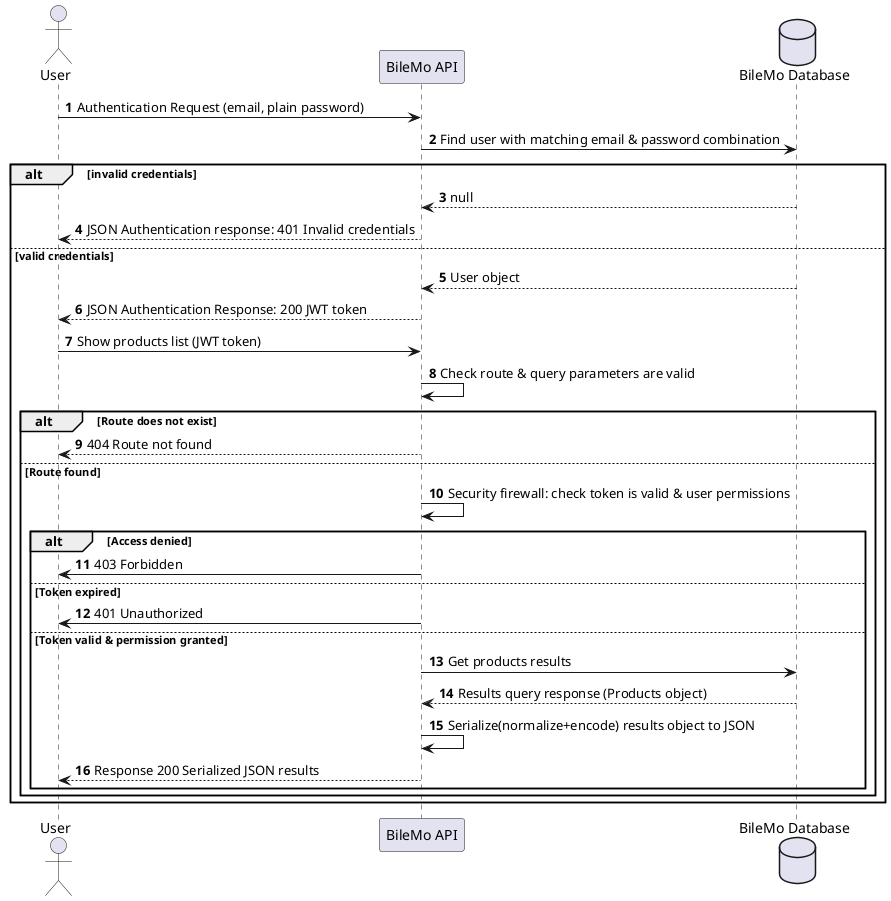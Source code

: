 @startuml
'https://plantuml.com/sequence-diagram

autonumber
actor User
participant BileMo as "BileMo API"
database Database as "BileMo Database"
User -> BileMo: Authentication Request (email, plain password)
BileMo -> Database: Find user with matching email & password combination
alt invalid credentials
    Database --> BileMo: null
    BileMo --> User: JSON Authentication response: 401 Invalid credentials
else valid credentials
    Database --> BileMo: User object
    BileMo --> User: JSON Authentication Response: 200 JWT token
    User -> BileMo:Show products list (JWT token)
    BileMo ->BileMo: Check route & query parameters are valid
    alt Route does not exist
        BileMo --> User: 404 Route not found
    else Route found
        BileMo ->BileMo: Security firewall: check token is valid & user permissions
        alt Access denied
            BileMo -> User: 403 Forbidden
        else Token expired
            BileMo -> User: 401 Unauthorized
        else Token valid & permission granted
            BileMo -> Database: Get products results
            Database --> BileMo: Results query response (Products object)
            BileMo -> BileMo: Serialize(normalize+encode) results object to JSON
            BileMo --> User: Response 200 Serialized JSON results
        end
    end
end
@enduml